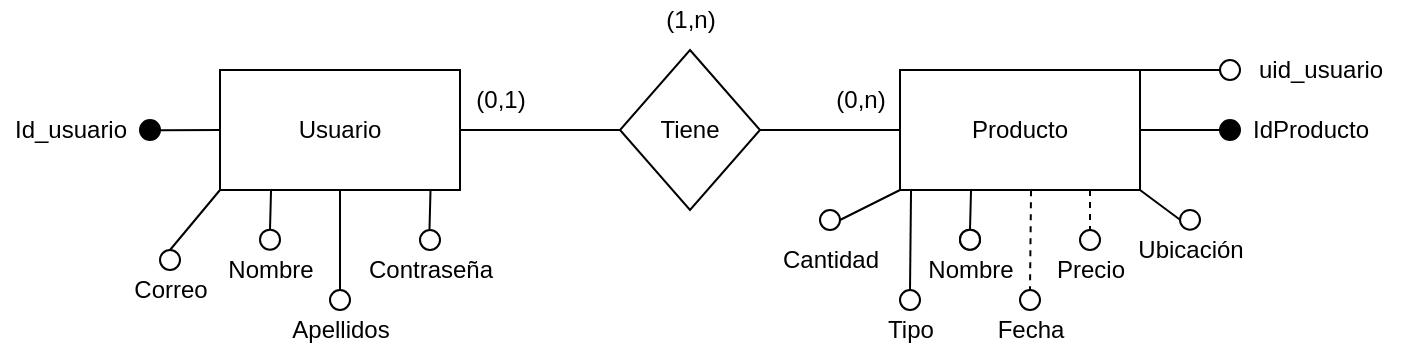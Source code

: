 <mxfile version="14.6.1" type="device"><diagram id="YOm1wgJu3WU1ZVwFCOzw" name="Page-1"><mxGraphModel dx="760" dy="219" grid="1" gridSize="10" guides="1" tooltips="1" connect="1" arrows="1" fold="1" page="1" pageScale="1" pageWidth="200" pageHeight="200" math="0" shadow="0"><root><mxCell id="0"/><mxCell id="1" parent="0"/><mxCell id="MJeXqJaCJUjd-voWaD0A-1" value="Usuario" style="rounded=0;whiteSpace=wrap;html=1;" parent="1" vertex="1"><mxGeometry x="150" y="235" width="120" height="60" as="geometry"/></mxCell><mxCell id="MJeXqJaCJUjd-voWaD0A-2" value="" style="endArrow=none;html=1;exitX=1;exitY=0.5;exitDx=0;exitDy=0;" parent="1" source="MJeXqJaCJUjd-voWaD0A-1" target="MJeXqJaCJUjd-voWaD0A-3" edge="1"><mxGeometry width="50" height="50" relative="1" as="geometry"><mxPoint x="340" y="475" as="sourcePoint"/><mxPoint x="340" y="265" as="targetPoint"/></mxGeometry></mxCell><mxCell id="MJeXqJaCJUjd-voWaD0A-3" value="Tiene" style="rhombus;whiteSpace=wrap;html=1;" parent="1" vertex="1"><mxGeometry x="350" y="225" width="70" height="80" as="geometry"/></mxCell><mxCell id="MJeXqJaCJUjd-voWaD0A-4" value="Producto" style="rounded=0;whiteSpace=wrap;html=1;" parent="1" vertex="1"><mxGeometry x="490" y="235" width="120" height="60" as="geometry"/></mxCell><mxCell id="MJeXqJaCJUjd-voWaD0A-6" value="" style="endArrow=none;html=1;entryX=0;entryY=0.5;entryDx=0;entryDy=0;exitX=1;exitY=0.5;exitDx=0;exitDy=0;" parent="1" source="MJeXqJaCJUjd-voWaD0A-3" target="MJeXqJaCJUjd-voWaD0A-4" edge="1"><mxGeometry width="50" height="50" relative="1" as="geometry"><mxPoint x="340" y="475" as="sourcePoint"/><mxPoint x="390" y="425" as="targetPoint"/></mxGeometry></mxCell><mxCell id="MJeXqJaCJUjd-voWaD0A-8" value="" style="endArrow=none;html=1;entryX=1;entryY=0.5;entryDx=0;entryDy=0;" parent="1" target="MJeXqJaCJUjd-voWaD0A-4" edge="1"><mxGeometry width="50" height="50" relative="1" as="geometry"><mxPoint x="650" y="265" as="sourcePoint"/><mxPoint x="390" y="425" as="targetPoint"/></mxGeometry></mxCell><mxCell id="MJeXqJaCJUjd-voWaD0A-9" value="" style="ellipse;whiteSpace=wrap;html=1;fillColor=#000000;" parent="1" vertex="1"><mxGeometry x="650" y="260" width="10" height="10" as="geometry"/></mxCell><mxCell id="MJeXqJaCJUjd-voWaD0A-10" value="IdProducto" style="text;html=1;align=center;verticalAlign=middle;resizable=0;points=[];autosize=1;" parent="1" vertex="1"><mxGeometry x="660" y="255" width="70" height="20" as="geometry"/></mxCell><mxCell id="MJeXqJaCJUjd-voWaD0A-12" value="" style="endArrow=none;html=1;exitX=0.546;exitY=1.003;exitDx=0;exitDy=0;entryX=0.5;entryY=0;entryDx=0;entryDy=0;exitPerimeter=0;dashed=1;" parent="1" source="MJeXqJaCJUjd-voWaD0A-4" target="MJeXqJaCJUjd-voWaD0A-18" edge="1"><mxGeometry width="50" height="50" relative="1" as="geometry"><mxPoint x="340" y="475" as="sourcePoint"/><mxPoint x="580" y="315" as="targetPoint"/></mxGeometry></mxCell><mxCell id="MJeXqJaCJUjd-voWaD0A-18" value="" style="ellipse;whiteSpace=wrap;html=1;fillColor=#FFFFFF;" parent="1" vertex="1"><mxGeometry x="550" y="345" width="10" height="10" as="geometry"/></mxCell><mxCell id="MJeXqJaCJUjd-voWaD0A-19" value="" style="endArrow=none;html=1;entryX=0.5;entryY=0;entryDx=0;entryDy=0;dashed=1;" parent="1" target="MJeXqJaCJUjd-voWaD0A-20" edge="1"><mxGeometry width="50" height="50" relative="1" as="geometry"><mxPoint x="585" y="295" as="sourcePoint"/><mxPoint x="610" y="314.82" as="targetPoint"/></mxGeometry></mxCell><mxCell id="MJeXqJaCJUjd-voWaD0A-20" value="" style="ellipse;whiteSpace=wrap;html=1;fillColor=#FFFFFF;" parent="1" vertex="1"><mxGeometry x="580" y="315" width="10" height="10" as="geometry"/></mxCell><mxCell id="MJeXqJaCJUjd-voWaD0A-21" value="" style="endArrow=none;html=1;exitX=0.546;exitY=1.003;exitDx=0;exitDy=0;entryX=0.5;entryY=0;entryDx=0;entryDy=0;exitPerimeter=0;" parent="1" target="MJeXqJaCJUjd-voWaD0A-22" edge="1"><mxGeometry width="50" height="50" relative="1" as="geometry"><mxPoint x="525.52" y="295.0" as="sourcePoint"/><mxPoint x="550" y="314.82" as="targetPoint"/></mxGeometry></mxCell><mxCell id="MJeXqJaCJUjd-voWaD0A-22" value="" style="ellipse;whiteSpace=wrap;html=1;fillColor=#FFFFFF;" parent="1" vertex="1"><mxGeometry x="520" y="314.82" width="10" height="10" as="geometry"/></mxCell><mxCell id="MJeXqJaCJUjd-voWaD0A-23" value="" style="endArrow=none;html=1;exitX=0.546;exitY=1.003;exitDx=0;exitDy=0;entryX=0.5;entryY=0;entryDx=0;entryDy=0;exitPerimeter=0;" parent="1" target="MJeXqJaCJUjd-voWaD0A-24" edge="1"><mxGeometry width="50" height="50" relative="1" as="geometry"><mxPoint x="495.52" y="295.18" as="sourcePoint"/><mxPoint x="520" y="315" as="targetPoint"/></mxGeometry></mxCell><mxCell id="MJeXqJaCJUjd-voWaD0A-24" value="" style="ellipse;whiteSpace=wrap;html=1;fillColor=#FFFFFF;" parent="1" vertex="1"><mxGeometry x="490" y="345" width="10" height="10" as="geometry"/></mxCell><mxCell id="MJeXqJaCJUjd-voWaD0A-25" value="Precio" style="text;html=1;align=center;verticalAlign=middle;resizable=0;points=[];autosize=1;" parent="1" vertex="1"><mxGeometry x="560" y="324.82" width="50" height="20" as="geometry"/></mxCell><mxCell id="MJeXqJaCJUjd-voWaD0A-26" value="Fecha" style="text;html=1;align=center;verticalAlign=middle;resizable=0;points=[];autosize=1;" parent="1" vertex="1"><mxGeometry x="530" y="355" width="50" height="20" as="geometry"/></mxCell><mxCell id="MJeXqJaCJUjd-voWaD0A-27" value="Nombre" style="text;html=1;align=center;verticalAlign=middle;resizable=0;points=[];autosize=1;" parent="1" vertex="1"><mxGeometry x="495" y="324.82" width="60" height="20" as="geometry"/></mxCell><mxCell id="MJeXqJaCJUjd-voWaD0A-28" value="Tipo" style="text;html=1;align=center;verticalAlign=middle;resizable=0;points=[];autosize=1;" parent="1" vertex="1"><mxGeometry x="475" y="355" width="40" height="20" as="geometry"/></mxCell><mxCell id="MJeXqJaCJUjd-voWaD0A-29" value="" style="ellipse;whiteSpace=wrap;html=1;fillColor=#FFFFFF;" parent="1" vertex="1"><mxGeometry x="520" y="314.82" width="10" height="10" as="geometry"/></mxCell><mxCell id="MJeXqJaCJUjd-voWaD0A-30" value="" style="endArrow=none;html=1;exitX=1;exitY=1;exitDx=0;exitDy=0;entryX=0;entryY=0.5;entryDx=0;entryDy=0;" parent="1" target="MJeXqJaCJUjd-voWaD0A-31" edge="1"><mxGeometry width="50" height="50" relative="1" as="geometry"><mxPoint x="610" y="295" as="sourcePoint"/><mxPoint x="655" y="314.82" as="targetPoint"/></mxGeometry></mxCell><mxCell id="MJeXqJaCJUjd-voWaD0A-31" value="" style="ellipse;whiteSpace=wrap;html=1;fillColor=#FFFFFF;" parent="1" vertex="1"><mxGeometry x="630" y="305" width="10" height="9.82" as="geometry"/></mxCell><mxCell id="MJeXqJaCJUjd-voWaD0A-32" value="Ubicación" style="text;html=1;align=center;verticalAlign=middle;resizable=0;points=[];autosize=1;" parent="1" vertex="1"><mxGeometry x="600" y="315" width="70" height="20" as="geometry"/></mxCell><mxCell id="MJeXqJaCJUjd-voWaD0A-33" value="" style="endArrow=none;html=1;exitX=0;exitY=1;exitDx=0;exitDy=0;entryX=1;entryY=0.5;entryDx=0;entryDy=0;" parent="1" source="MJeXqJaCJUjd-voWaD0A-4" target="MJeXqJaCJUjd-voWaD0A-34" edge="1"><mxGeometry width="50" height="50" relative="1" as="geometry"><mxPoint x="465" y="282.55" as="sourcePoint"/><mxPoint x="470" y="297.28" as="targetPoint"/></mxGeometry></mxCell><mxCell id="MJeXqJaCJUjd-voWaD0A-34" value="" style="ellipse;whiteSpace=wrap;html=1;fillColor=#FFFFFF;" parent="1" vertex="1"><mxGeometry x="450" y="305" width="10" height="10" as="geometry"/></mxCell><mxCell id="MJeXqJaCJUjd-voWaD0A-35" value="Cantidad" style="text;html=1;align=center;verticalAlign=middle;resizable=0;points=[];autosize=1;" parent="1" vertex="1"><mxGeometry x="420" y="319.91" width="70" height="20" as="geometry"/></mxCell><mxCell id="MJeXqJaCJUjd-voWaD0A-36" value="" style="endArrow=none;html=1;entryX=0;entryY=0.5;entryDx=0;entryDy=0;" parent="1" source="MJeXqJaCJUjd-voWaD0A-37" target="MJeXqJaCJUjd-voWaD0A-1" edge="1"><mxGeometry width="50" height="50" relative="1" as="geometry"><mxPoint x="110" y="265" as="sourcePoint"/><mxPoint x="70" y="265" as="targetPoint"/></mxGeometry></mxCell><mxCell id="MJeXqJaCJUjd-voWaD0A-37" value="" style="ellipse;whiteSpace=wrap;html=1;fillColor=#000000;" parent="1" vertex="1"><mxGeometry x="110" y="260" width="10" height="10" as="geometry"/></mxCell><mxCell id="MJeXqJaCJUjd-voWaD0A-39" value="" style="endArrow=none;html=1;entryX=0;entryY=0.5;entryDx=0;entryDy=0;" parent="1" target="MJeXqJaCJUjd-voWaD0A-37" edge="1"><mxGeometry width="50" height="50" relative="1" as="geometry"><mxPoint x="110" y="265" as="sourcePoint"/><mxPoint x="150" y="265" as="targetPoint"/></mxGeometry></mxCell><mxCell id="MJeXqJaCJUjd-voWaD0A-40" value="Id_usuario" style="text;html=1;align=center;verticalAlign=middle;resizable=0;points=[];autosize=1;" parent="1" vertex="1"><mxGeometry x="40" y="255" width="70" height="20" as="geometry"/></mxCell><mxCell id="MJeXqJaCJUjd-voWaD0A-41" value="" style="endArrow=none;html=1;exitX=0.546;exitY=1.003;exitDx=0;exitDy=0;entryX=0.5;entryY=0;entryDx=0;entryDy=0;exitPerimeter=0;" parent="1" edge="1"><mxGeometry width="50" height="50" relative="1" as="geometry"><mxPoint x="175.52" y="295.0" as="sourcePoint"/><mxPoint x="175" y="314.82" as="targetPoint"/></mxGeometry></mxCell><mxCell id="MJeXqJaCJUjd-voWaD0A-42" value="" style="ellipse;whiteSpace=wrap;html=1;fillColor=#FFFFFF;" parent="1" vertex="1"><mxGeometry x="170" y="314.82" width="10" height="10" as="geometry"/></mxCell><mxCell id="MJeXqJaCJUjd-voWaD0A-43" value="Nombre" style="text;html=1;align=center;verticalAlign=middle;resizable=0;points=[];autosize=1;" parent="1" vertex="1"><mxGeometry x="145" y="325" width="60" height="20" as="geometry"/></mxCell><mxCell id="MJeXqJaCJUjd-voWaD0A-44" value="" style="endArrow=none;html=1;exitX=0.5;exitY=1;exitDx=0;exitDy=0;entryX=0.5;entryY=0;entryDx=0;entryDy=0;" parent="1" source="MJeXqJaCJUjd-voWaD0A-1" target="MJeXqJaCJUjd-voWaD0A-45" edge="1"><mxGeometry width="50" height="50" relative="1" as="geometry"><mxPoint x="225.52" y="304.91" as="sourcePoint"/><mxPoint x="225" y="324.73" as="targetPoint"/></mxGeometry></mxCell><mxCell id="MJeXqJaCJUjd-voWaD0A-45" value="" style="ellipse;whiteSpace=wrap;html=1;fillColor=#FFFFFF;" parent="1" vertex="1"><mxGeometry x="205" y="345" width="10" height="10" as="geometry"/></mxCell><mxCell id="MJeXqJaCJUjd-voWaD0A-46" value="Apellidos" style="text;html=1;align=center;verticalAlign=middle;resizable=0;points=[];autosize=1;" parent="1" vertex="1"><mxGeometry x="175" y="355" width="70" height="20" as="geometry"/></mxCell><mxCell id="MJeXqJaCJUjd-voWaD0A-48" value="" style="endArrow=none;html=1;exitX=0.546;exitY=1.003;exitDx=0;exitDy=0;entryX=0.5;entryY=0;entryDx=0;entryDy=0;exitPerimeter=0;" parent="1" edge="1"><mxGeometry width="50" height="50" relative="1" as="geometry"><mxPoint x="255.26" y="295.0" as="sourcePoint"/><mxPoint x="254.74" y="314.82" as="targetPoint"/></mxGeometry></mxCell><mxCell id="MJeXqJaCJUjd-voWaD0A-49" value="" style="ellipse;whiteSpace=wrap;html=1;fillColor=#FFFFFF;" parent="1" vertex="1"><mxGeometry x="250" y="315" width="10" height="10" as="geometry"/></mxCell><mxCell id="MJeXqJaCJUjd-voWaD0A-50" value="Contraseña" style="text;html=1;align=center;verticalAlign=middle;resizable=0;points=[];autosize=1;" parent="1" vertex="1"><mxGeometry x="215" y="324.82" width="80" height="20" as="geometry"/></mxCell><mxCell id="MJeXqJaCJUjd-voWaD0A-52" value="(0,1)" style="text;html=1;align=center;verticalAlign=middle;resizable=0;points=[];autosize=1;" parent="1" vertex="1"><mxGeometry x="270" y="240" width="40" height="20" as="geometry"/></mxCell><mxCell id="MJeXqJaCJUjd-voWaD0A-53" value="(0,n)" style="text;html=1;align=center;verticalAlign=middle;resizable=0;points=[];autosize=1;" parent="1" vertex="1"><mxGeometry x="450" y="240" width="40" height="20" as="geometry"/></mxCell><mxCell id="jmgVRx4QHooiNgfTmn3f-5" value="" style="endArrow=none;html=1;entryX=0;entryY=1;entryDx=0;entryDy=0;exitX=0.5;exitY=0;exitDx=0;exitDy=0;" edge="1" parent="1" source="jmgVRx4QHooiNgfTmn3f-7" target="MJeXqJaCJUjd-voWaD0A-1"><mxGeometry width="50" height="50" relative="1" as="geometry"><mxPoint x="130" y="320" as="sourcePoint"/><mxPoint x="300" y="340" as="targetPoint"/></mxGeometry></mxCell><mxCell id="jmgVRx4QHooiNgfTmn3f-7" value="" style="ellipse;whiteSpace=wrap;html=1;aspect=fixed;" vertex="1" parent="1"><mxGeometry x="120" y="325" width="10" height="10" as="geometry"/></mxCell><mxCell id="jmgVRx4QHooiNgfTmn3f-8" value="Correo" style="text;html=1;align=center;verticalAlign=middle;resizable=0;points=[];autosize=1;strokeColor=none;" vertex="1" parent="1"><mxGeometry x="100" y="334.82" width="50" height="20" as="geometry"/></mxCell><mxCell id="jmgVRx4QHooiNgfTmn3f-11" value="(1,n)" style="text;html=1;align=center;verticalAlign=middle;resizable=0;points=[];autosize=1;strokeColor=none;" vertex="1" parent="1"><mxGeometry x="365" y="200" width="40" height="20" as="geometry"/></mxCell><mxCell id="jmgVRx4QHooiNgfTmn3f-12" value="" style="endArrow=none;html=1;exitX=1;exitY=0;exitDx=0;exitDy=0;startArrow=none;" edge="1" parent="1" source="jmgVRx4QHooiNgfTmn3f-13"><mxGeometry width="50" height="50" relative="1" as="geometry"><mxPoint x="450" y="340" as="sourcePoint"/><mxPoint x="650" y="235" as="targetPoint"/></mxGeometry></mxCell><mxCell id="jmgVRx4QHooiNgfTmn3f-13" value="" style="ellipse;whiteSpace=wrap;html=1;aspect=fixed;" vertex="1" parent="1"><mxGeometry x="650" y="230" width="10" height="10" as="geometry"/></mxCell><mxCell id="jmgVRx4QHooiNgfTmn3f-14" value="" style="endArrow=none;html=1;exitX=1;exitY=0;exitDx=0;exitDy=0;" edge="1" parent="1" source="MJeXqJaCJUjd-voWaD0A-4" target="jmgVRx4QHooiNgfTmn3f-13"><mxGeometry width="50" height="50" relative="1" as="geometry"><mxPoint x="610" y="235" as="sourcePoint"/><mxPoint x="650" y="235" as="targetPoint"/></mxGeometry></mxCell><mxCell id="jmgVRx4QHooiNgfTmn3f-15" value="uid_usuario" style="text;html=1;align=center;verticalAlign=middle;resizable=0;points=[];autosize=1;strokeColor=none;" vertex="1" parent="1"><mxGeometry x="660" y="225" width="80" height="20" as="geometry"/></mxCell></root></mxGraphModel></diagram></mxfile>